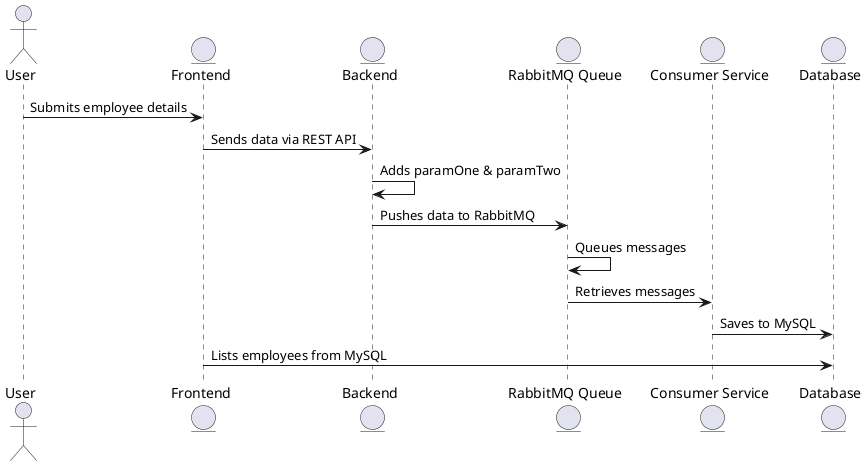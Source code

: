 @startuml EmployeeProcessFlow
actor User
entity Frontend
entity Backend
entity "RabbitMQ Queue" as RabbitMQ
entity "Consumer Service" as ConsumerService
entity Database

User -> Frontend : Submits employee details
Frontend -> Backend : Sends data via REST API
Backend -> Backend : Adds paramOne & paramTwo
Backend -> RabbitMQ : Pushes data to RabbitMQ
RabbitMQ -> RabbitMQ : Queues messages
RabbitMQ -> ConsumerService : Retrieves messages
ConsumerService -> Database : Saves to MySQL
Frontend -> Database : Lists employees from MySQL
@enduml
